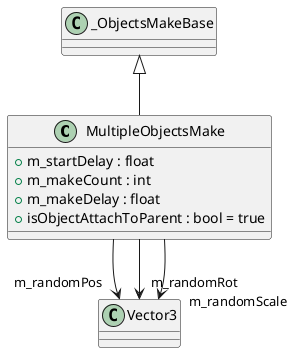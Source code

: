 @startuml
class MultipleObjectsMake {
    + m_startDelay : float
    + m_makeCount : int
    + m_makeDelay : float
    + isObjectAttachToParent : bool = true
}
_ObjectsMakeBase <|-- MultipleObjectsMake
MultipleObjectsMake --> "m_randomPos" Vector3
MultipleObjectsMake --> "m_randomRot" Vector3
MultipleObjectsMake --> "m_randomScale" Vector3
@enduml
